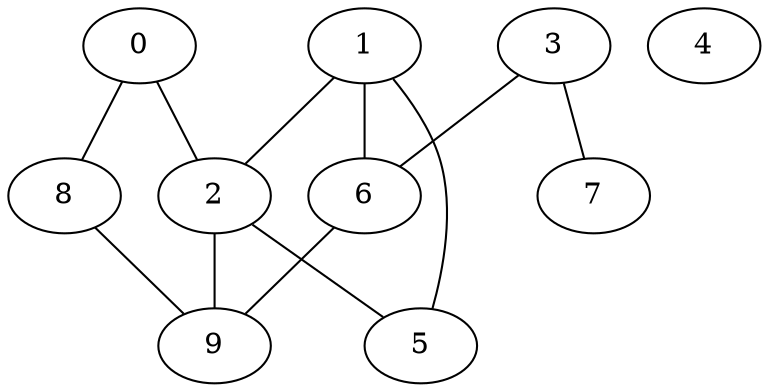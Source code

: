 strict graph "" {
	0 -- 2;
	0 -- 8;
	2 -- 5;
	2 -- 9;
	8 -- 9;
	1 -- 2;
	1 -- 5;
	1 -- 6;
	6 -- 9;
	3 -- 6;
	3 -- 7;
	4;
}
